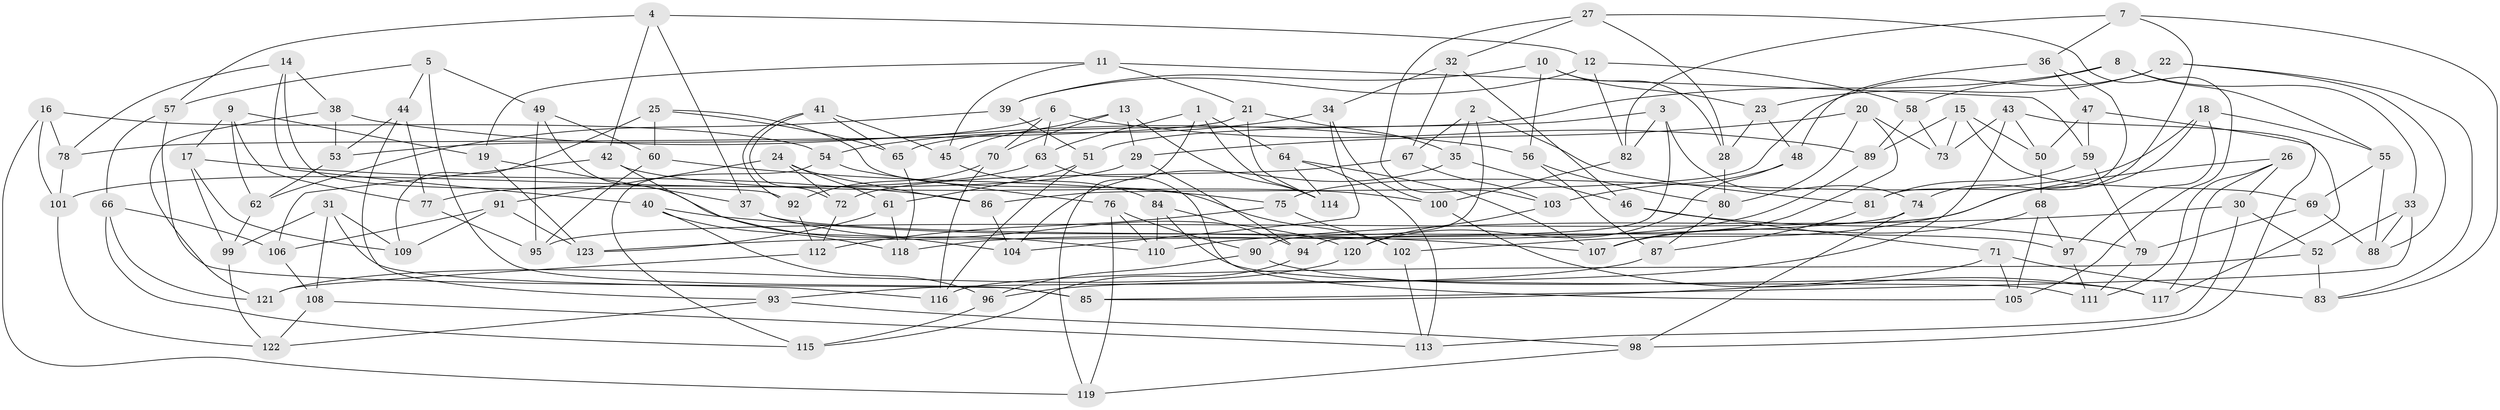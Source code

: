 // coarse degree distribution, {6: 0.22093023255813954, 4: 0.6627906976744186, 10: 0.03488372093023256, 8: 0.03488372093023256, 5: 0.023255813953488372, 3: 0.023255813953488372}
// Generated by graph-tools (version 1.1) at 2025/20/03/04/25 18:20:32]
// undirected, 123 vertices, 246 edges
graph export_dot {
graph [start="1"]
  node [color=gray90,style=filled];
  1;
  2;
  3;
  4;
  5;
  6;
  7;
  8;
  9;
  10;
  11;
  12;
  13;
  14;
  15;
  16;
  17;
  18;
  19;
  20;
  21;
  22;
  23;
  24;
  25;
  26;
  27;
  28;
  29;
  30;
  31;
  32;
  33;
  34;
  35;
  36;
  37;
  38;
  39;
  40;
  41;
  42;
  43;
  44;
  45;
  46;
  47;
  48;
  49;
  50;
  51;
  52;
  53;
  54;
  55;
  56;
  57;
  58;
  59;
  60;
  61;
  62;
  63;
  64;
  65;
  66;
  67;
  68;
  69;
  70;
  71;
  72;
  73;
  74;
  75;
  76;
  77;
  78;
  79;
  80;
  81;
  82;
  83;
  84;
  85;
  86;
  87;
  88;
  89;
  90;
  91;
  92;
  93;
  94;
  95;
  96;
  97;
  98;
  99;
  100;
  101;
  102;
  103;
  104;
  105;
  106;
  107;
  108;
  109;
  110;
  111;
  112;
  113;
  114;
  115;
  116;
  117;
  118;
  119;
  120;
  121;
  122;
  123;
  1 -- 63;
  1 -- 64;
  1 -- 119;
  1 -- 114;
  2 -- 90;
  2 -- 67;
  2 -- 81;
  2 -- 35;
  3 -- 51;
  3 -- 74;
  3 -- 94;
  3 -- 82;
  4 -- 57;
  4 -- 37;
  4 -- 42;
  4 -- 12;
  5 -- 44;
  5 -- 49;
  5 -- 85;
  5 -- 57;
  6 -- 63;
  6 -- 70;
  6 -- 53;
  6 -- 89;
  7 -- 36;
  7 -- 82;
  7 -- 74;
  7 -- 83;
  8 -- 55;
  8 -- 33;
  8 -- 65;
  8 -- 58;
  9 -- 19;
  9 -- 17;
  9 -- 77;
  9 -- 62;
  10 -- 23;
  10 -- 56;
  10 -- 39;
  10 -- 28;
  11 -- 59;
  11 -- 45;
  11 -- 19;
  11 -- 21;
  12 -- 82;
  12 -- 58;
  12 -- 39;
  13 -- 45;
  13 -- 70;
  13 -- 114;
  13 -- 29;
  14 -- 78;
  14 -- 38;
  14 -- 40;
  14 -- 92;
  15 -- 69;
  15 -- 89;
  15 -- 50;
  15 -- 73;
  16 -- 101;
  16 -- 119;
  16 -- 78;
  16 -- 54;
  17 -- 99;
  17 -- 109;
  17 -- 86;
  18 -- 75;
  18 -- 97;
  18 -- 55;
  18 -- 102;
  19 -- 37;
  19 -- 123;
  20 -- 80;
  20 -- 73;
  20 -- 29;
  20 -- 107;
  21 -- 78;
  21 -- 35;
  21 -- 114;
  22 -- 88;
  22 -- 83;
  22 -- 23;
  22 -- 86;
  23 -- 48;
  23 -- 28;
  24 -- 86;
  24 -- 91;
  24 -- 72;
  24 -- 61;
  25 -- 102;
  25 -- 109;
  25 -- 60;
  25 -- 65;
  26 -- 95;
  26 -- 111;
  26 -- 117;
  26 -- 30;
  27 -- 105;
  27 -- 103;
  27 -- 28;
  27 -- 32;
  28 -- 80;
  29 -- 94;
  29 -- 77;
  30 -- 113;
  30 -- 110;
  30 -- 52;
  31 -- 99;
  31 -- 109;
  31 -- 108;
  31 -- 116;
  32 -- 46;
  32 -- 67;
  32 -- 34;
  33 -- 88;
  33 -- 52;
  33 -- 85;
  34 -- 54;
  34 -- 104;
  34 -- 100;
  35 -- 104;
  35 -- 46;
  36 -- 48;
  36 -- 81;
  36 -- 47;
  37 -- 120;
  37 -- 97;
  38 -- 53;
  38 -- 121;
  38 -- 56;
  39 -- 51;
  39 -- 62;
  40 -- 107;
  40 -- 118;
  40 -- 96;
  41 -- 92;
  41 -- 45;
  41 -- 72;
  41 -- 65;
  42 -- 104;
  42 -- 100;
  42 -- 106;
  43 -- 96;
  43 -- 73;
  43 -- 50;
  43 -- 98;
  44 -- 77;
  44 -- 93;
  44 -- 53;
  45 -- 84;
  46 -- 79;
  46 -- 71;
  47 -- 59;
  47 -- 50;
  47 -- 117;
  48 -- 103;
  48 -- 120;
  49 -- 95;
  49 -- 110;
  49 -- 60;
  50 -- 68;
  51 -- 61;
  51 -- 116;
  52 -- 116;
  52 -- 83;
  53 -- 62;
  54 -- 76;
  54 -- 115;
  55 -- 69;
  55 -- 88;
  56 -- 80;
  56 -- 87;
  57 -- 85;
  57 -- 66;
  58 -- 89;
  58 -- 73;
  59 -- 81;
  59 -- 79;
  60 -- 75;
  60 -- 95;
  61 -- 123;
  61 -- 118;
  62 -- 99;
  63 -- 105;
  63 -- 101;
  64 -- 113;
  64 -- 107;
  64 -- 114;
  65 -- 118;
  66 -- 115;
  66 -- 121;
  66 -- 106;
  67 -- 72;
  67 -- 103;
  68 -- 105;
  68 -- 107;
  68 -- 97;
  69 -- 88;
  69 -- 79;
  70 -- 92;
  70 -- 116;
  71 -- 83;
  71 -- 105;
  71 -- 85;
  72 -- 112;
  74 -- 123;
  74 -- 98;
  75 -- 102;
  75 -- 112;
  76 -- 110;
  76 -- 119;
  76 -- 90;
  77 -- 95;
  78 -- 101;
  79 -- 111;
  80 -- 87;
  81 -- 87;
  82 -- 100;
  84 -- 94;
  84 -- 111;
  84 -- 110;
  86 -- 104;
  87 -- 93;
  89 -- 118;
  90 -- 117;
  90 -- 96;
  91 -- 123;
  91 -- 106;
  91 -- 109;
  92 -- 112;
  93 -- 122;
  93 -- 98;
  94 -- 115;
  96 -- 115;
  97 -- 111;
  98 -- 119;
  99 -- 122;
  100 -- 117;
  101 -- 122;
  102 -- 113;
  103 -- 120;
  106 -- 108;
  108 -- 122;
  108 -- 113;
  112 -- 121;
  120 -- 121;
}
